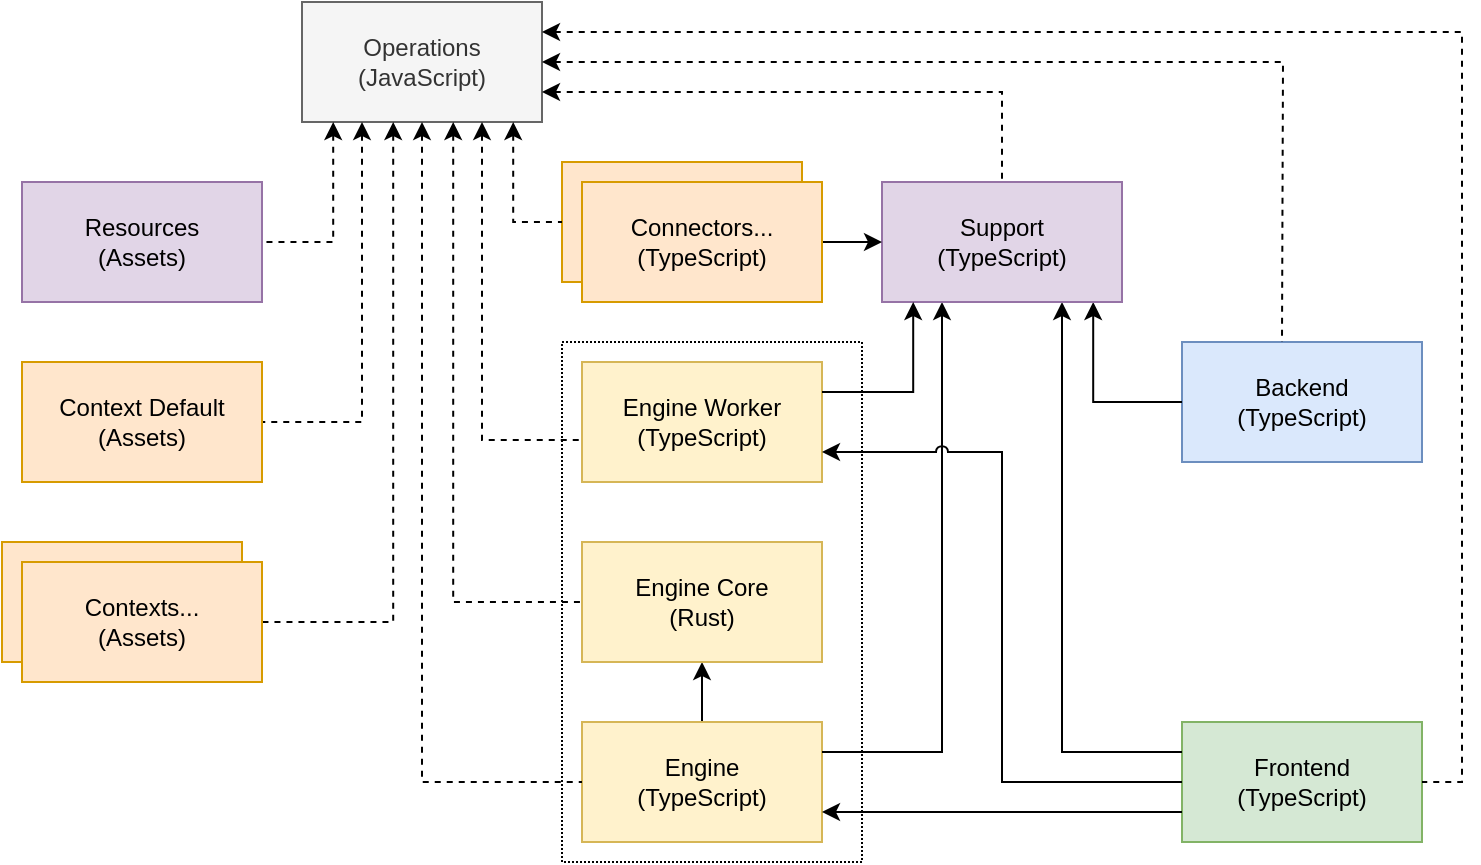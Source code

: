 <mxfile version="21.5.1" type="github">
  <diagram name="Page-1" id="2O5--SVngWuGJgE4CyUk">
    <mxGraphModel dx="1336" dy="773" grid="1" gridSize="10" guides="1" tooltips="1" connect="1" arrows="1" fold="1" page="1" pageScale="1" pageWidth="1169" pageHeight="827" math="0" shadow="0">
      <root>
        <mxCell id="0" />
        <mxCell id="1" parent="0" />
        <mxCell id="rVQpOM1ecwW65xV5ou1y-1" value="Operations&lt;br&gt;(JavaScript)" style="rounded=0;whiteSpace=wrap;html=1;points=[[0,0,0,0,0],[0,0.25,0,0,0],[0,0.5,0,0,0],[0,0.75,0,0,0],[0,1,0,0,0],[0.13,1,0,0,0],[0.25,0,0,0,0],[0.25,1,0,0,0],[0.38,1,0,0,0],[0.5,0,0,0,0],[0.5,1,0,0,0],[0.63,1,0,0,0],[0.75,0,0,0,0],[0.75,1,0,0,0],[0.88,1,0,0,0],[1,0,0,0,0],[1,0.25,0,0,0],[1,0.5,0,0,0],[1,0.75,0,0,0],[1,1,0,0,0]];fillColor=#f5f5f5;fontColor=#333333;strokeColor=#666666;" parent="1" vertex="1">
          <mxGeometry x="150" width="120" height="60" as="geometry" />
        </mxCell>
        <mxCell id="rVQpOM1ecwW65xV5ou1y-2" value="Resources&lt;br&gt;(Assets)" style="rounded=0;whiteSpace=wrap;html=1;fillColor=#e1d5e7;strokeColor=#9673a6;" parent="1" vertex="1">
          <mxGeometry x="10" y="90" width="120" height="60" as="geometry" />
        </mxCell>
        <mxCell id="rVQpOM1ecwW65xV5ou1y-3" value="" style="endArrow=none;html=1;rounded=0;entryX=1;entryY=0.5;entryDx=0;entryDy=0;exitX=0.25;exitY=1;exitDx=0;exitDy=0;endFill=0;startArrow=classic;startFill=1;edgeStyle=orthogonalEdgeStyle;jumpStyle=arc;dashed=1;exitPerimeter=0;" parent="1" source="rVQpOM1ecwW65xV5ou1y-1" target="rVQpOM1ecwW65xV5ou1y-36" edge="1">
          <mxGeometry width="50" height="50" relative="1" as="geometry">
            <mxPoint x="170" y="140" as="sourcePoint" />
            <mxPoint x="140" y="210" as="targetPoint" />
            <Array as="points">
              <mxPoint x="180" y="210" />
            </Array>
          </mxGeometry>
        </mxCell>
        <mxCell id="rVQpOM1ecwW65xV5ou1y-5" value="" style="endArrow=none;html=1;rounded=0;exitX=1;exitY=0.75;exitDx=0;exitDy=0;startArrow=classic;startFill=1;endFill=0;entryX=0.5;entryY=0;entryDx=0;entryDy=0;entryPerimeter=0;edgeStyle=orthogonalEdgeStyle;exitPerimeter=0;jumpStyle=arc;dashed=1;" parent="1" source="rVQpOM1ecwW65xV5ou1y-1" target="rVQpOM1ecwW65xV5ou1y-28" edge="1">
          <mxGeometry width="50" height="50" relative="1" as="geometry">
            <mxPoint x="300" y="150" as="sourcePoint" />
            <mxPoint x="460" y="120" as="targetPoint" />
          </mxGeometry>
        </mxCell>
        <mxCell id="rVQpOM1ecwW65xV5ou1y-26" value="" style="edgeStyle=orthogonalEdgeStyle;rounded=0;orthogonalLoop=1;jettySize=auto;html=1;startArrow=none;startFill=0;endArrow=classic;endFill=1;jumpStyle=arc;" parent="1" source="rVQpOM1ecwW65xV5ou1y-6" target="rVQpOM1ecwW65xV5ou1y-7" edge="1">
          <mxGeometry relative="1" as="geometry" />
        </mxCell>
        <mxCell id="rVQpOM1ecwW65xV5ou1y-6" value="Engine&lt;br&gt;(TypeScript)" style="rounded=0;whiteSpace=wrap;html=1;fillColor=#fff2cc;strokeColor=#d6b656;" parent="1" vertex="1">
          <mxGeometry x="290" y="360" width="120" height="60" as="geometry" />
        </mxCell>
        <mxCell id="rVQpOM1ecwW65xV5ou1y-7" value="Engine Core&lt;br&gt;(Rust)" style="rounded=0;whiteSpace=wrap;html=1;fillColor=#fff2cc;strokeColor=#d6b656;" parent="1" vertex="1">
          <mxGeometry x="290" y="270" width="120" height="60" as="geometry" />
        </mxCell>
        <mxCell id="rVQpOM1ecwW65xV5ou1y-10" value="" style="endArrow=none;html=1;rounded=0;entryX=0;entryY=0.5;entryDx=0;entryDy=0;exitX=0.5;exitY=1;exitDx=0;exitDy=0;startArrow=classic;startFill=1;endFill=0;exitPerimeter=0;edgeStyle=orthogonalEdgeStyle;jumpStyle=arc;dashed=1;" parent="1" source="rVQpOM1ecwW65xV5ou1y-1" target="rVQpOM1ecwW65xV5ou1y-6" edge="1">
          <mxGeometry width="50" height="50" relative="1" as="geometry">
            <mxPoint x="426.667" y="260" as="sourcePoint" />
            <mxPoint x="480" y="320" as="targetPoint" />
          </mxGeometry>
        </mxCell>
        <mxCell id="rVQpOM1ecwW65xV5ou1y-11" value="" style="endArrow=none;html=1;rounded=0;exitX=0.25;exitY=1;exitDx=0;exitDy=0;startArrow=classic;startFill=1;endFill=0;entryX=1;entryY=0.25;entryDx=0;entryDy=0;exitPerimeter=0;edgeStyle=orthogonalEdgeStyle;jumpStyle=arc;" parent="1" source="rVQpOM1ecwW65xV5ou1y-28" target="rVQpOM1ecwW65xV5ou1y-6" edge="1">
          <mxGeometry width="50" height="50" relative="1" as="geometry">
            <mxPoint x="600" y="150" as="sourcePoint" />
            <mxPoint x="560" y="440" as="targetPoint" />
          </mxGeometry>
        </mxCell>
        <mxCell id="rVQpOM1ecwW65xV5ou1y-12" value="" style="endArrow=none;html=1;rounded=0;entryX=0;entryY=0.5;entryDx=0;entryDy=0;exitX=0.63;exitY=1;exitDx=0;exitDy=0;startArrow=classic;startFill=1;endFill=0;exitPerimeter=0;edgeStyle=orthogonalEdgeStyle;jumpStyle=arc;dashed=1;" parent="1" source="rVQpOM1ecwW65xV5ou1y-1" target="rVQpOM1ecwW65xV5ou1y-7" edge="1">
          <mxGeometry width="50" height="50" relative="1" as="geometry">
            <mxPoint x="240" y="180" as="sourcePoint" />
            <mxPoint x="560" y="470" as="targetPoint" />
          </mxGeometry>
        </mxCell>
        <mxCell id="rVQpOM1ecwW65xV5ou1y-13" value="Engine Worker&lt;br style=&quot;border-color: var(--border-color);&quot;&gt;(TypeScript)" style="rounded=0;whiteSpace=wrap;html=1;fillColor=#fff2cc;strokeColor=#d6b656;" parent="1" vertex="1">
          <mxGeometry x="290" y="180" width="120" height="60" as="geometry" />
        </mxCell>
        <mxCell id="rVQpOM1ecwW65xV5ou1y-15" value="" style="endArrow=none;html=1;rounded=0;entryX=0.008;entryY=0.65;entryDx=0;entryDy=0;exitX=0.75;exitY=1;exitDx=0;exitDy=0;entryPerimeter=0;startArrow=classic;startFill=1;endFill=0;exitPerimeter=0;edgeStyle=orthogonalEdgeStyle;jumpStyle=arc;dashed=1;" parent="1" source="rVQpOM1ecwW65xV5ou1y-1" target="rVQpOM1ecwW65xV5ou1y-13" edge="1">
          <mxGeometry width="50" height="50" relative="1" as="geometry">
            <mxPoint x="270" y="180" as="sourcePoint" />
            <mxPoint x="420" y="350" as="targetPoint" />
          </mxGeometry>
        </mxCell>
        <mxCell id="rVQpOM1ecwW65xV5ou1y-16" value="" style="rounded=0;whiteSpace=wrap;html=1;fillColor=#ffe6cc;strokeColor=#d79b00;" parent="1" vertex="1">
          <mxGeometry y="270" width="120" height="60" as="geometry" />
        </mxCell>
        <mxCell id="rVQpOM1ecwW65xV5ou1y-17" value="" style="endArrow=none;html=1;rounded=0;entryX=1;entryY=0.5;entryDx=0;entryDy=0;startArrow=classic;startFill=1;endFill=0;jumpStyle=arc;dashed=1;exitX=0.13;exitY=1;exitDx=0;exitDy=0;exitPerimeter=0;edgeStyle=orthogonalEdgeStyle;" parent="1" source="rVQpOM1ecwW65xV5ou1y-1" target="rVQpOM1ecwW65xV5ou1y-2" edge="1">
          <mxGeometry width="50" height="50" relative="1" as="geometry">
            <mxPoint x="150" y="90" as="sourcePoint" />
            <mxPoint x="140" y="120" as="targetPoint" />
          </mxGeometry>
        </mxCell>
        <mxCell id="rVQpOM1ecwW65xV5ou1y-18" value="Backend&lt;br style=&quot;border-color: var(--border-color);&quot;&gt;(TypeScript)" style="rounded=0;whiteSpace=wrap;html=1;fillColor=#dae8fc;strokeColor=#6c8ebf;" parent="1" vertex="1">
          <mxGeometry x="590" y="170" width="120" height="60" as="geometry" />
        </mxCell>
        <mxCell id="rVQpOM1ecwW65xV5ou1y-19" value="Frontend&lt;br style=&quot;border-color: var(--border-color);&quot;&gt;(TypeScript)" style="rounded=0;whiteSpace=wrap;html=1;fillColor=#d5e8d4;strokeColor=#82b366;" parent="1" vertex="1">
          <mxGeometry x="590" y="360" width="120" height="60" as="geometry" />
        </mxCell>
        <mxCell id="rVQpOM1ecwW65xV5ou1y-20" value="" style="endArrow=none;html=1;rounded=0;exitX=0.88;exitY=1;exitDx=0;exitDy=0;entryX=0;entryY=0.5;entryDx=0;entryDy=0;startArrow=classic;startFill=1;endFill=0;exitPerimeter=0;edgeStyle=orthogonalEdgeStyle;jumpStyle=arc;" parent="1" source="rVQpOM1ecwW65xV5ou1y-28" target="rVQpOM1ecwW65xV5ou1y-18" edge="1">
          <mxGeometry width="50" height="50" relative="1" as="geometry">
            <mxPoint x="669" y="150" as="sourcePoint" />
            <mxPoint x="580" y="200" as="targetPoint" />
          </mxGeometry>
        </mxCell>
        <mxCell id="rVQpOM1ecwW65xV5ou1y-21" value="" style="endArrow=none;html=1;rounded=0;exitX=0.75;exitY=1;exitDx=0;exitDy=0;startArrow=classic;startFill=1;endFill=0;exitPerimeter=0;edgeStyle=orthogonalEdgeStyle;entryX=0;entryY=0.25;entryDx=0;entryDy=0;jumpStyle=arc;" parent="1" source="rVQpOM1ecwW65xV5ou1y-28" target="rVQpOM1ecwW65xV5ou1y-19" edge="1">
          <mxGeometry width="50" height="50" relative="1" as="geometry">
            <mxPoint x="653.04" y="148.98" as="sourcePoint" />
            <mxPoint x="580" y="375" as="targetPoint" />
          </mxGeometry>
        </mxCell>
        <mxCell id="rVQpOM1ecwW65xV5ou1y-22" value="" style="endArrow=none;html=1;rounded=0;exitX=1;exitY=0.5;exitDx=0;exitDy=0;entryX=0.5;entryY=0;entryDx=0;entryDy=0;startArrow=classic;startFill=1;endFill=0;exitPerimeter=0;edgeStyle=orthogonalEdgeStyle;jumpStyle=arc;dashed=1;" parent="1" source="rVQpOM1ecwW65xV5ou1y-1" edge="1">
          <mxGeometry width="50" height="50" relative="1" as="geometry">
            <mxPoint x="640" y="180" as="sourcePoint" />
            <mxPoint x="640" y="170" as="targetPoint" />
          </mxGeometry>
        </mxCell>
        <mxCell id="rVQpOM1ecwW65xV5ou1y-23" value="" style="endArrow=none;html=1;rounded=0;exitX=1;exitY=0.25;exitDx=0;exitDy=0;entryX=1;entryY=0.5;entryDx=0;entryDy=0;startArrow=classic;startFill=1;endFill=0;edgeStyle=orthogonalEdgeStyle;exitPerimeter=0;jumpStyle=arc;dashed=1;" parent="1" source="rVQpOM1ecwW65xV5ou1y-1" target="rVQpOM1ecwW65xV5ou1y-19" edge="1">
          <mxGeometry width="50" height="50" relative="1" as="geometry">
            <mxPoint x="280" y="120" as="sourcePoint" />
            <mxPoint x="910" y="300" as="targetPoint" />
            <Array as="points">
              <mxPoint x="730" y="15" />
              <mxPoint x="730" y="390" />
            </Array>
          </mxGeometry>
        </mxCell>
        <mxCell id="rVQpOM1ecwW65xV5ou1y-24" value="" style="endArrow=none;html=1;rounded=0;startArrow=classic;startFill=1;endFill=0;entryX=0;entryY=0.75;entryDx=0;entryDy=0;exitX=1;exitY=0.75;exitDx=0;exitDy=0;jumpStyle=arc;" parent="1" source="rVQpOM1ecwW65xV5ou1y-6" target="rVQpOM1ecwW65xV5ou1y-19" edge="1">
          <mxGeometry width="50" height="50" relative="1" as="geometry">
            <mxPoint x="550" y="465" as="sourcePoint" />
            <mxPoint x="580" y="405" as="targetPoint" />
          </mxGeometry>
        </mxCell>
        <mxCell id="rVQpOM1ecwW65xV5ou1y-27" value="" style="endArrow=none;html=1;rounded=0;exitX=1;exitY=0.75;exitDx=0;exitDy=0;entryX=0;entryY=0.5;entryDx=0;entryDy=0;startArrow=classic;startFill=1;endFill=0;edgeStyle=orthogonalEdgeStyle;jumpStyle=arc;" parent="1" source="rVQpOM1ecwW65xV5ou1y-13" target="rVQpOM1ecwW65xV5ou1y-19" edge="1">
          <mxGeometry width="50" height="50" relative="1" as="geometry">
            <mxPoint x="320" y="70" as="sourcePoint" />
            <mxPoint x="580" y="390" as="targetPoint" />
            <Array as="points">
              <mxPoint x="500" y="225" />
              <mxPoint x="500" y="390" />
            </Array>
          </mxGeometry>
        </mxCell>
        <mxCell id="rVQpOM1ecwW65xV5ou1y-28" value="Support&lt;br style=&quot;border-color: var(--border-color);&quot;&gt;(TypeScript)" style="rounded=0;whiteSpace=wrap;html=1;points=[[0,0,0,0,0],[0,0.25,0,0,0],[0,0.5,0,0,0],[0,0.75,0,0,0],[0,1,0,0,0],[0.13,1,0,0,0],[0.25,0,0,0,0],[0.25,1,0,0,0],[0.38,1,0,0,0],[0.5,0,0,0,0],[0.5,1,0,0,0],[0.63,1,0,0,0],[0.75,0,0,0,0],[0.75,1,0,0,0],[0.88,1,0,0,0],[1,0,0,0,0],[1,0.25,0,0,0],[1,0.5,0,0,0],[1,0.75,0,0,0],[1,1,0,0,0]];fillColor=#e1d5e7;strokeColor=#9673a6;" parent="1" vertex="1">
          <mxGeometry x="440" y="90" width="120" height="60" as="geometry" />
        </mxCell>
        <mxCell id="rVQpOM1ecwW65xV5ou1y-29" value="" style="endArrow=classic;html=1;rounded=0;entryX=0.13;entryY=1;entryDx=0;entryDy=0;entryPerimeter=0;exitX=1;exitY=0.25;exitDx=0;exitDy=0;edgeStyle=orthogonalEdgeStyle;jumpStyle=arc;" parent="1" source="rVQpOM1ecwW65xV5ou1y-13" target="rVQpOM1ecwW65xV5ou1y-28" edge="1">
          <mxGeometry width="50" height="50" relative="1" as="geometry">
            <mxPoint x="490" y="210" as="sourcePoint" />
            <mxPoint x="580" y="170" as="targetPoint" />
          </mxGeometry>
        </mxCell>
        <mxCell id="rVQpOM1ecwW65xV5ou1y-30" value="" style="rounded=0;whiteSpace=wrap;html=1;fillColor=#ffe6cc;strokeColor=#d79b00;" parent="1" vertex="1">
          <mxGeometry x="280" y="80" width="120" height="60" as="geometry" />
        </mxCell>
        <mxCell id="rVQpOM1ecwW65xV5ou1y-31" value="" style="endArrow=none;html=1;rounded=0;entryX=0;entryY=0.5;entryDx=0;entryDy=0;exitX=0.88;exitY=1;exitDx=0;exitDy=0;endFill=0;startArrow=classic;startFill=1;edgeStyle=orthogonalEdgeStyle;jumpStyle=arc;dashed=1;exitPerimeter=0;" parent="1" source="rVQpOM1ecwW65xV5ou1y-1" target="rVQpOM1ecwW65xV5ou1y-30" edge="1">
          <mxGeometry width="50" height="50" relative="1" as="geometry">
            <mxPoint x="175.6" y="70" as="sourcePoint" />
            <mxPoint x="120" y="160" as="targetPoint" />
          </mxGeometry>
        </mxCell>
        <mxCell id="rVQpOM1ecwW65xV5ou1y-32" value="" style="endArrow=classic;html=1;rounded=0;entryX=0;entryY=0.5;entryDx=0;entryDy=0;entryPerimeter=0;jumpStyle=arc;exitX=1;exitY=0.5;exitDx=0;exitDy=0;" parent="1" source="rVQpOM1ecwW65xV5ou1y-34" target="rVQpOM1ecwW65xV5ou1y-28" edge="1">
          <mxGeometry width="50" height="50" relative="1" as="geometry">
            <mxPoint x="450" y="215" as="sourcePoint" />
            <mxPoint x="465.6" y="160" as="targetPoint" />
          </mxGeometry>
        </mxCell>
        <mxCell id="rVQpOM1ecwW65xV5ou1y-34" value="Connectors...&lt;br style=&quot;border-color: var(--border-color);&quot;&gt;(TypeScript)" style="rounded=0;whiteSpace=wrap;html=1;fillColor=#ffe6cc;strokeColor=#d79b00;" parent="1" vertex="1">
          <mxGeometry x="290" y="90" width="120" height="60" as="geometry" />
        </mxCell>
        <mxCell id="rVQpOM1ecwW65xV5ou1y-36" value="Context Default&lt;br style=&quot;border-color: var(--border-color);&quot;&gt;(Assets)" style="rounded=0;whiteSpace=wrap;html=1;fillColor=#ffe6cc;strokeColor=#d79b00;" parent="1" vertex="1">
          <mxGeometry x="10" y="180" width="120" height="60" as="geometry" />
        </mxCell>
        <mxCell id="rVQpOM1ecwW65xV5ou1y-38" value="" style="endArrow=none;html=1;rounded=0;endFill=0;startArrow=classic;startFill=1;jumpStyle=arc;dashed=1;exitX=0.38;exitY=1;exitDx=0;exitDy=0;exitPerimeter=0;edgeStyle=orthogonalEdgeStyle;entryX=1;entryY=0.5;entryDx=0;entryDy=0;" parent="1" source="rVQpOM1ecwW65xV5ou1y-1" target="rVQpOM1ecwW65xV5ou1y-39" edge="1">
          <mxGeometry width="50" height="50" relative="1" as="geometry">
            <mxPoint x="140" y="410" as="sourcePoint" />
            <mxPoint x="150" y="310" as="targetPoint" />
          </mxGeometry>
        </mxCell>
        <mxCell id="rVQpOM1ecwW65xV5ou1y-39" value="Contexts...&lt;br style=&quot;border-color: var(--border-color);&quot;&gt;(Assets)" style="rounded=0;whiteSpace=wrap;html=1;fillColor=#ffe6cc;strokeColor=#d79b00;" parent="1" vertex="1">
          <mxGeometry x="10" y="280" width="120" height="60" as="geometry" />
        </mxCell>
        <mxCell id="MAkGxOxCXtV8ESU5rYZo-4" value="" style="rounded=0;whiteSpace=wrap;html=1;fillColor=none;strokeColor=#000000;dashed=1;dashPattern=1 1;" parent="1" vertex="1">
          <mxGeometry x="280" y="170" width="150" height="260" as="geometry" />
        </mxCell>
      </root>
    </mxGraphModel>
  </diagram>
</mxfile>
